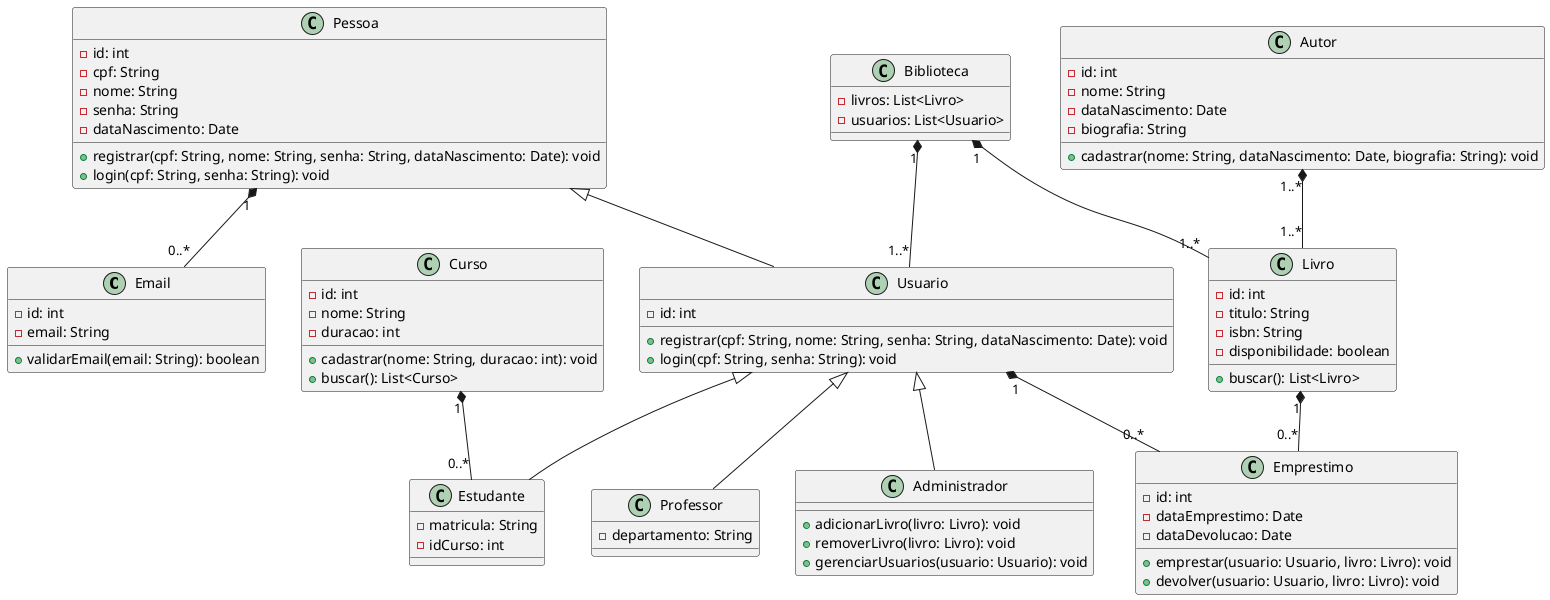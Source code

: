 @startuml Biblioteca

class Email {
  - id: int
  - email: String
  + validarEmail(email: String): boolean
}

class Pessoa {
  - id: int
  - cpf: String
  - nome: String
  - senha: String
  - dataNascimento: Date
  + registrar(cpf: String, nome: String, senha: String, dataNascimento: Date): void
  + login(cpf: String, senha: String): void
}

class Usuario extends Pessoa {
  - id: int
  + registrar(cpf: String, nome: String, senha: String, dataNascimento: Date): void
  + login(cpf: String, senha: String): void
}

class Curso {
  - id: int
  - nome: String
  - duracao: int
  + cadastrar(nome: String, duracao: int): void
  + buscar(): List<Curso>
}

class Estudante extends Usuario {
  - matricula: String
  - idCurso: int
}

class Professor extends Usuario {
  - departamento: String
}

class Autor {
  - id: int
  - nome: String
  - dataNascimento: Date
  - biografia: String
  + cadastrar(nome: String, dataNascimento: Date, biografia: String): void
}

class Livro {
  - id: int
  - titulo: String
  - isbn: String
  - disponibilidade: boolean
  + buscar(): List<Livro>
}

class Emprestimo {
  - id: int
  - dataEmprestimo: Date
  - dataDevolucao: Date
  + emprestar(usuario: Usuario, livro: Livro): void
  + devolver(usuario: Usuario, livro: Livro): void
}

class Administrador extends Usuario {
  + adicionarLivro(livro: Livro): void
  + removerLivro(livro: Livro): void
  + gerenciarUsuarios(usuario: Usuario): void
}

class Biblioteca {
  - livros: List<Livro>
  - usuarios: List<Usuario>
}

Pessoa "1" *-- "0..*" Email

Livro "1" *-- "0..*" Emprestimo
Usuario "1" *-- "0..*" Emprestimo

Biblioteca "1" *-- "1..*" Livro
Biblioteca "1" *-- "1..*" Usuario

Curso "1" *-- "0..*" Estudante

Autor "1..*" *-- "1..*" Livro

@enduml
